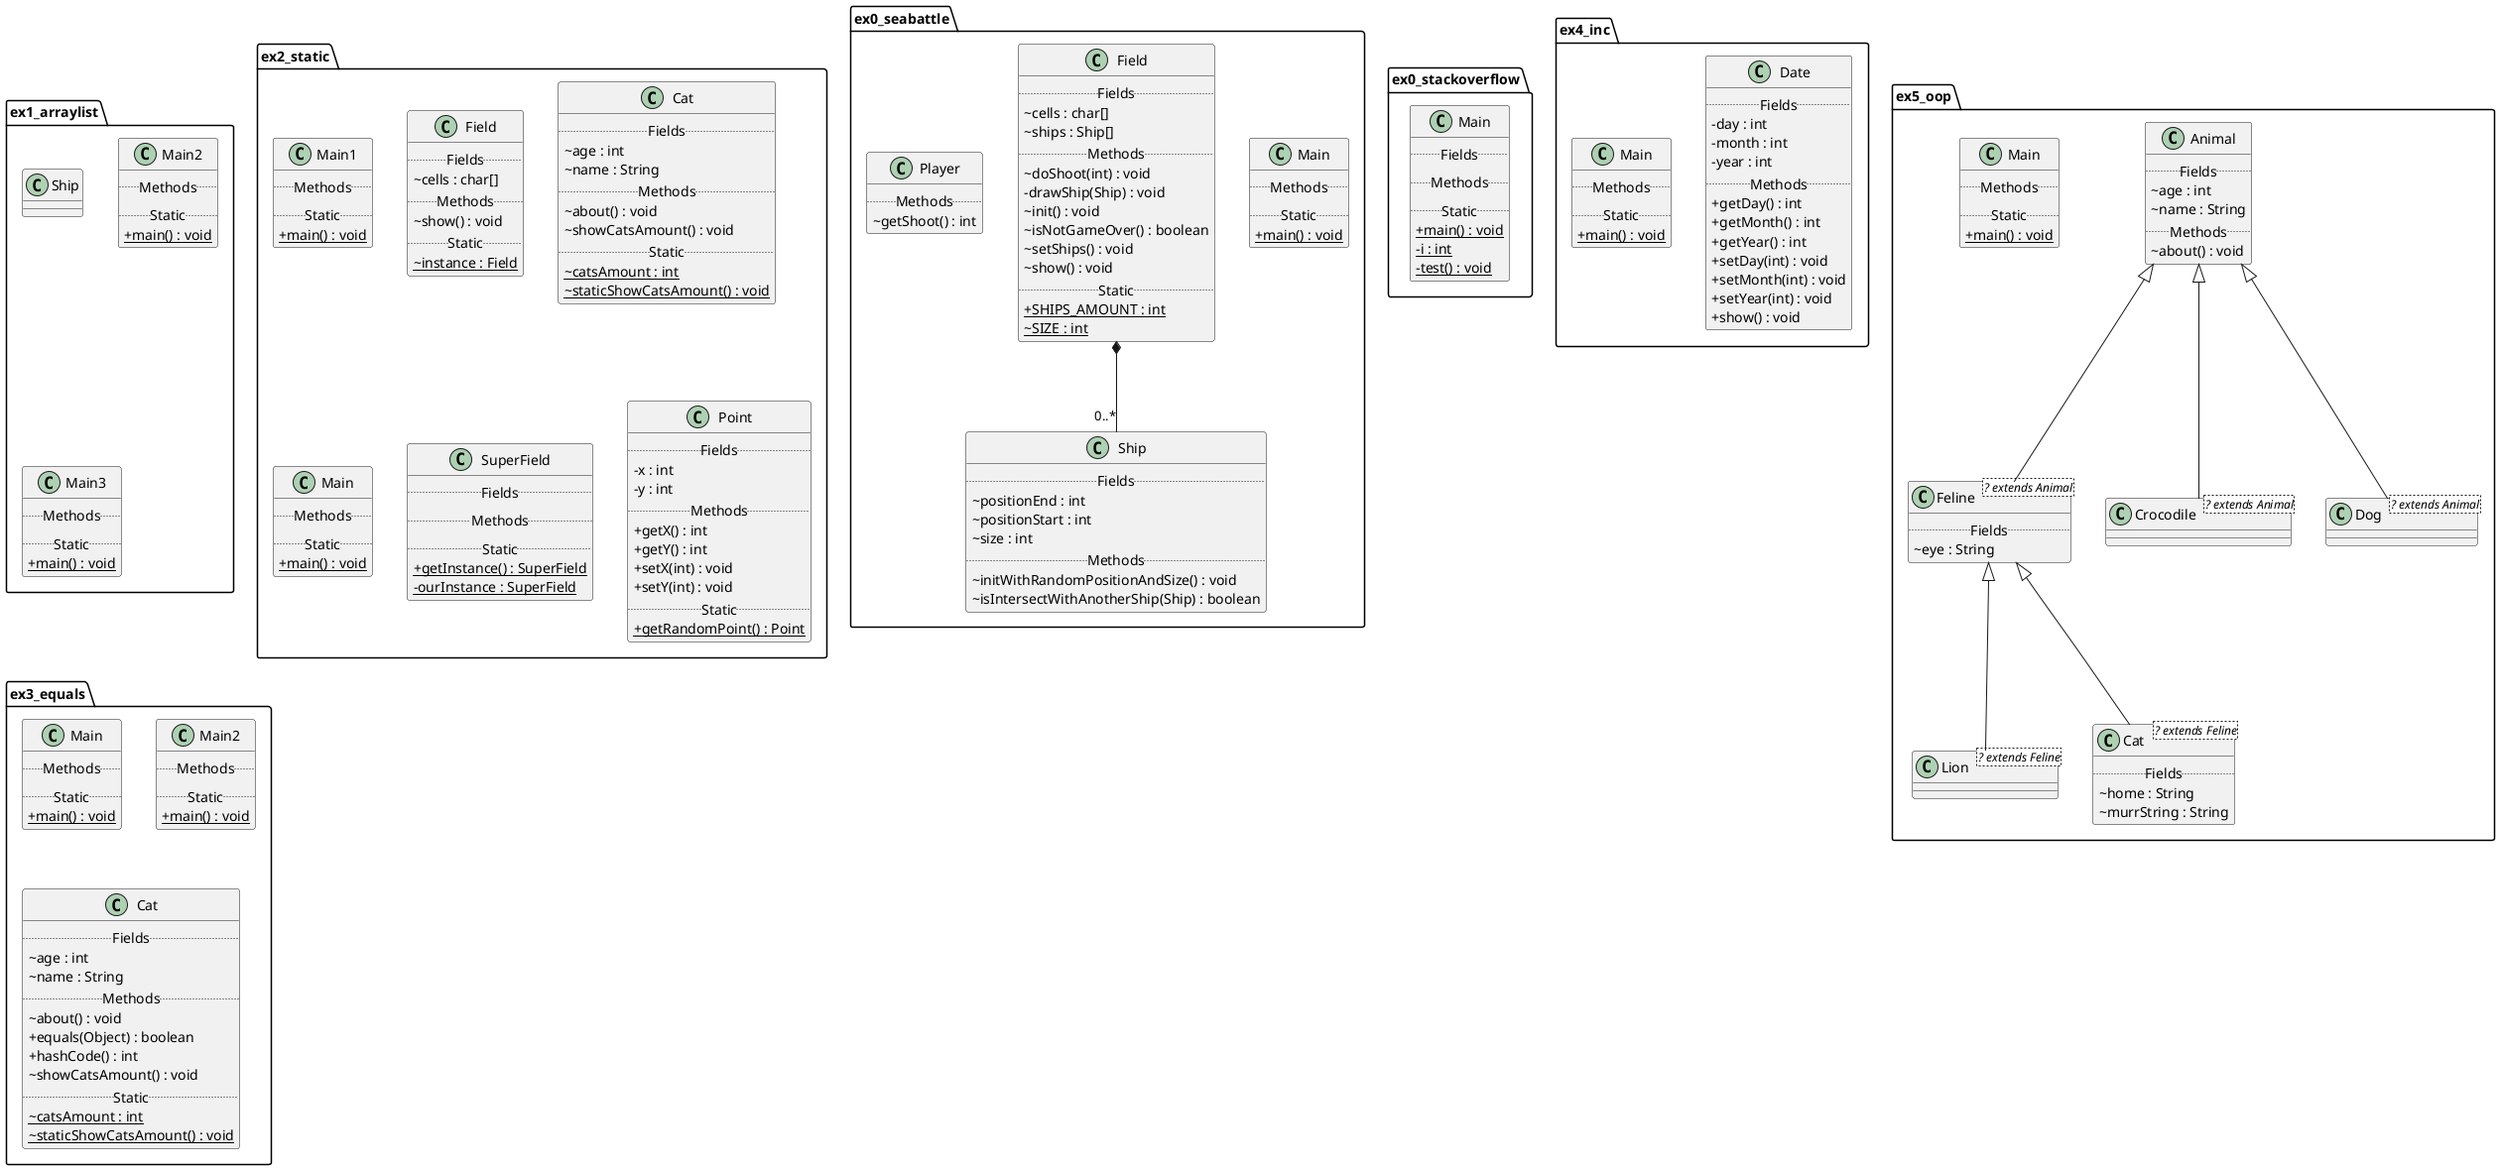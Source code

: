 @startuml
top to bottom direction
skinparam headerFontSize 30
skinparam headerFontStyle bold
skinparam classAttributeIconSize 0
scale 1.0
package ex0_seabattle {
class ex0_seabattle.Main {
.. Methods ..
.. Static ..
+ {static} main() : void
}
class ex0_seabattle.Field {
.. Fields  ..
~cells : char[]
~ships : Ship[]
.. Methods ..
~doShoot(int) : void
-drawShip(Ship) : void
~init() : void
~isNotGameOver() : boolean
~setShips() : void
~show() : void
.. Static ..
+ {static} SHIPS_AMOUNT : int
~ {static} SIZE : int
}
class ex0_seabattle.Ship {
.. Fields  ..
~positionEnd : int
~positionStart : int
~size : int
.. Methods ..
~initWithRandomPositionAndSize() : void
~isIntersectWithAnotherShip(Ship) : boolean
}
class ex0_seabattle.Player {
.. Methods ..
~getShoot() : int
}

}
package ex0_stackoverflow {
class ex0_stackoverflow.Main {
.. Fields  ..
.. Methods ..
.. Static ..
+ {static} main() : void
- {static} i : int
- {static} test() : void
}

}
package ex1_arraylist {
class ex1_arraylist.Ship {
}
class ex1_arraylist.Main2 {
.. Methods ..
.. Static ..
+ {static} main() : void
}
class ex1_arraylist.Main3 {
.. Methods ..
.. Static ..
+ {static} main() : void
}

}
package ex2_static {
class ex2_static.Main1 {
.. Methods ..
.. Static ..
+ {static} main() : void
}
class ex2_static.Field {
.. Fields  ..
~cells : char[]
.. Methods ..
~show() : void
.. Static ..
~ {static} instance : Field
}
class ex2_static.Cat {
.. Fields  ..
~age : int
~name : String
.. Methods ..
~about() : void
~showCatsAmount() : void
.. Static ..
~ {static} catsAmount : int
~ {static} staticShowCatsAmount() : void
}
class ex2_static.Main {
.. Methods ..
.. Static ..
+ {static} main() : void
}
class ex2_static.SuperField {
.. Fields  ..
.. Methods ..
.. Static ..
+ {static} getInstance() : SuperField
- {static} ourInstance : SuperField
}
class ex2_static.Point {
.. Fields  ..
-x : int
-y : int
.. Methods ..
+getX() : int
+getY() : int
+setX(int) : void
+setY(int) : void
.. Static ..
+ {static} getRandomPoint() : Point
}

}
package ex3_equals {
class ex3_equals.Main {
.. Methods ..
.. Static ..
+ {static} main() : void
}
class ex3_equals.Main2 {
.. Methods ..
.. Static ..
+ {static} main() : void
}
class ex3_equals.Cat {
.. Fields  ..
~age : int
~name : String
.. Methods ..
~about() : void
+equals(Object) : boolean
+hashCode() : int
~showCatsAmount() : void
.. Static ..
~ {static} catsAmount : int
~ {static} staticShowCatsAmount() : void
}

}
package ex4_inc {
class ex4_inc.Date {
.. Fields  ..
-day : int
-month : int
-year : int
.. Methods ..
+getDay() : int
+getMonth() : int
+getYear() : int
+setDay(int) : void
+setMonth(int) : void
+setYear(int) : void
+show() : void
}
class ex4_inc.Main {
.. Methods ..
.. Static ..
+ {static} main() : void
}

}
package ex5_oop {
class ex5_oop.Feline <? extends Animal>  {
.. Fields  ..
~eye : String
}
class ex5_oop.Lion <? extends Feline>  {
}
class ex5_oop.Crocodile <? extends Animal>  {
}
class ex5_oop.Dog <? extends Animal>  {
}
class ex5_oop.Animal {
.. Fields  ..
~age : int
~name : String
.. Methods ..
~about() : void
}
class ex5_oop.Cat <? extends Feline>  {
.. Fields  ..
~home : String
~murrString : String
}
class ex5_oop.Main {
.. Methods ..
.. Static ..
+ {static} main() : void
}

}
ex5_oop.Animal <|-- ex5_oop.Feline
ex5_oop.Feline <|-- ex5_oop.Lion
ex0_seabattle.Field *-- "0..*" ex0_seabattle.Ship
ex5_oop.Animal <|-- ex5_oop.Crocodile
ex5_oop.Animal <|-- ex5_oop.Dog
ex5_oop.Feline <|-- ex5_oop.Cat
@enduml
